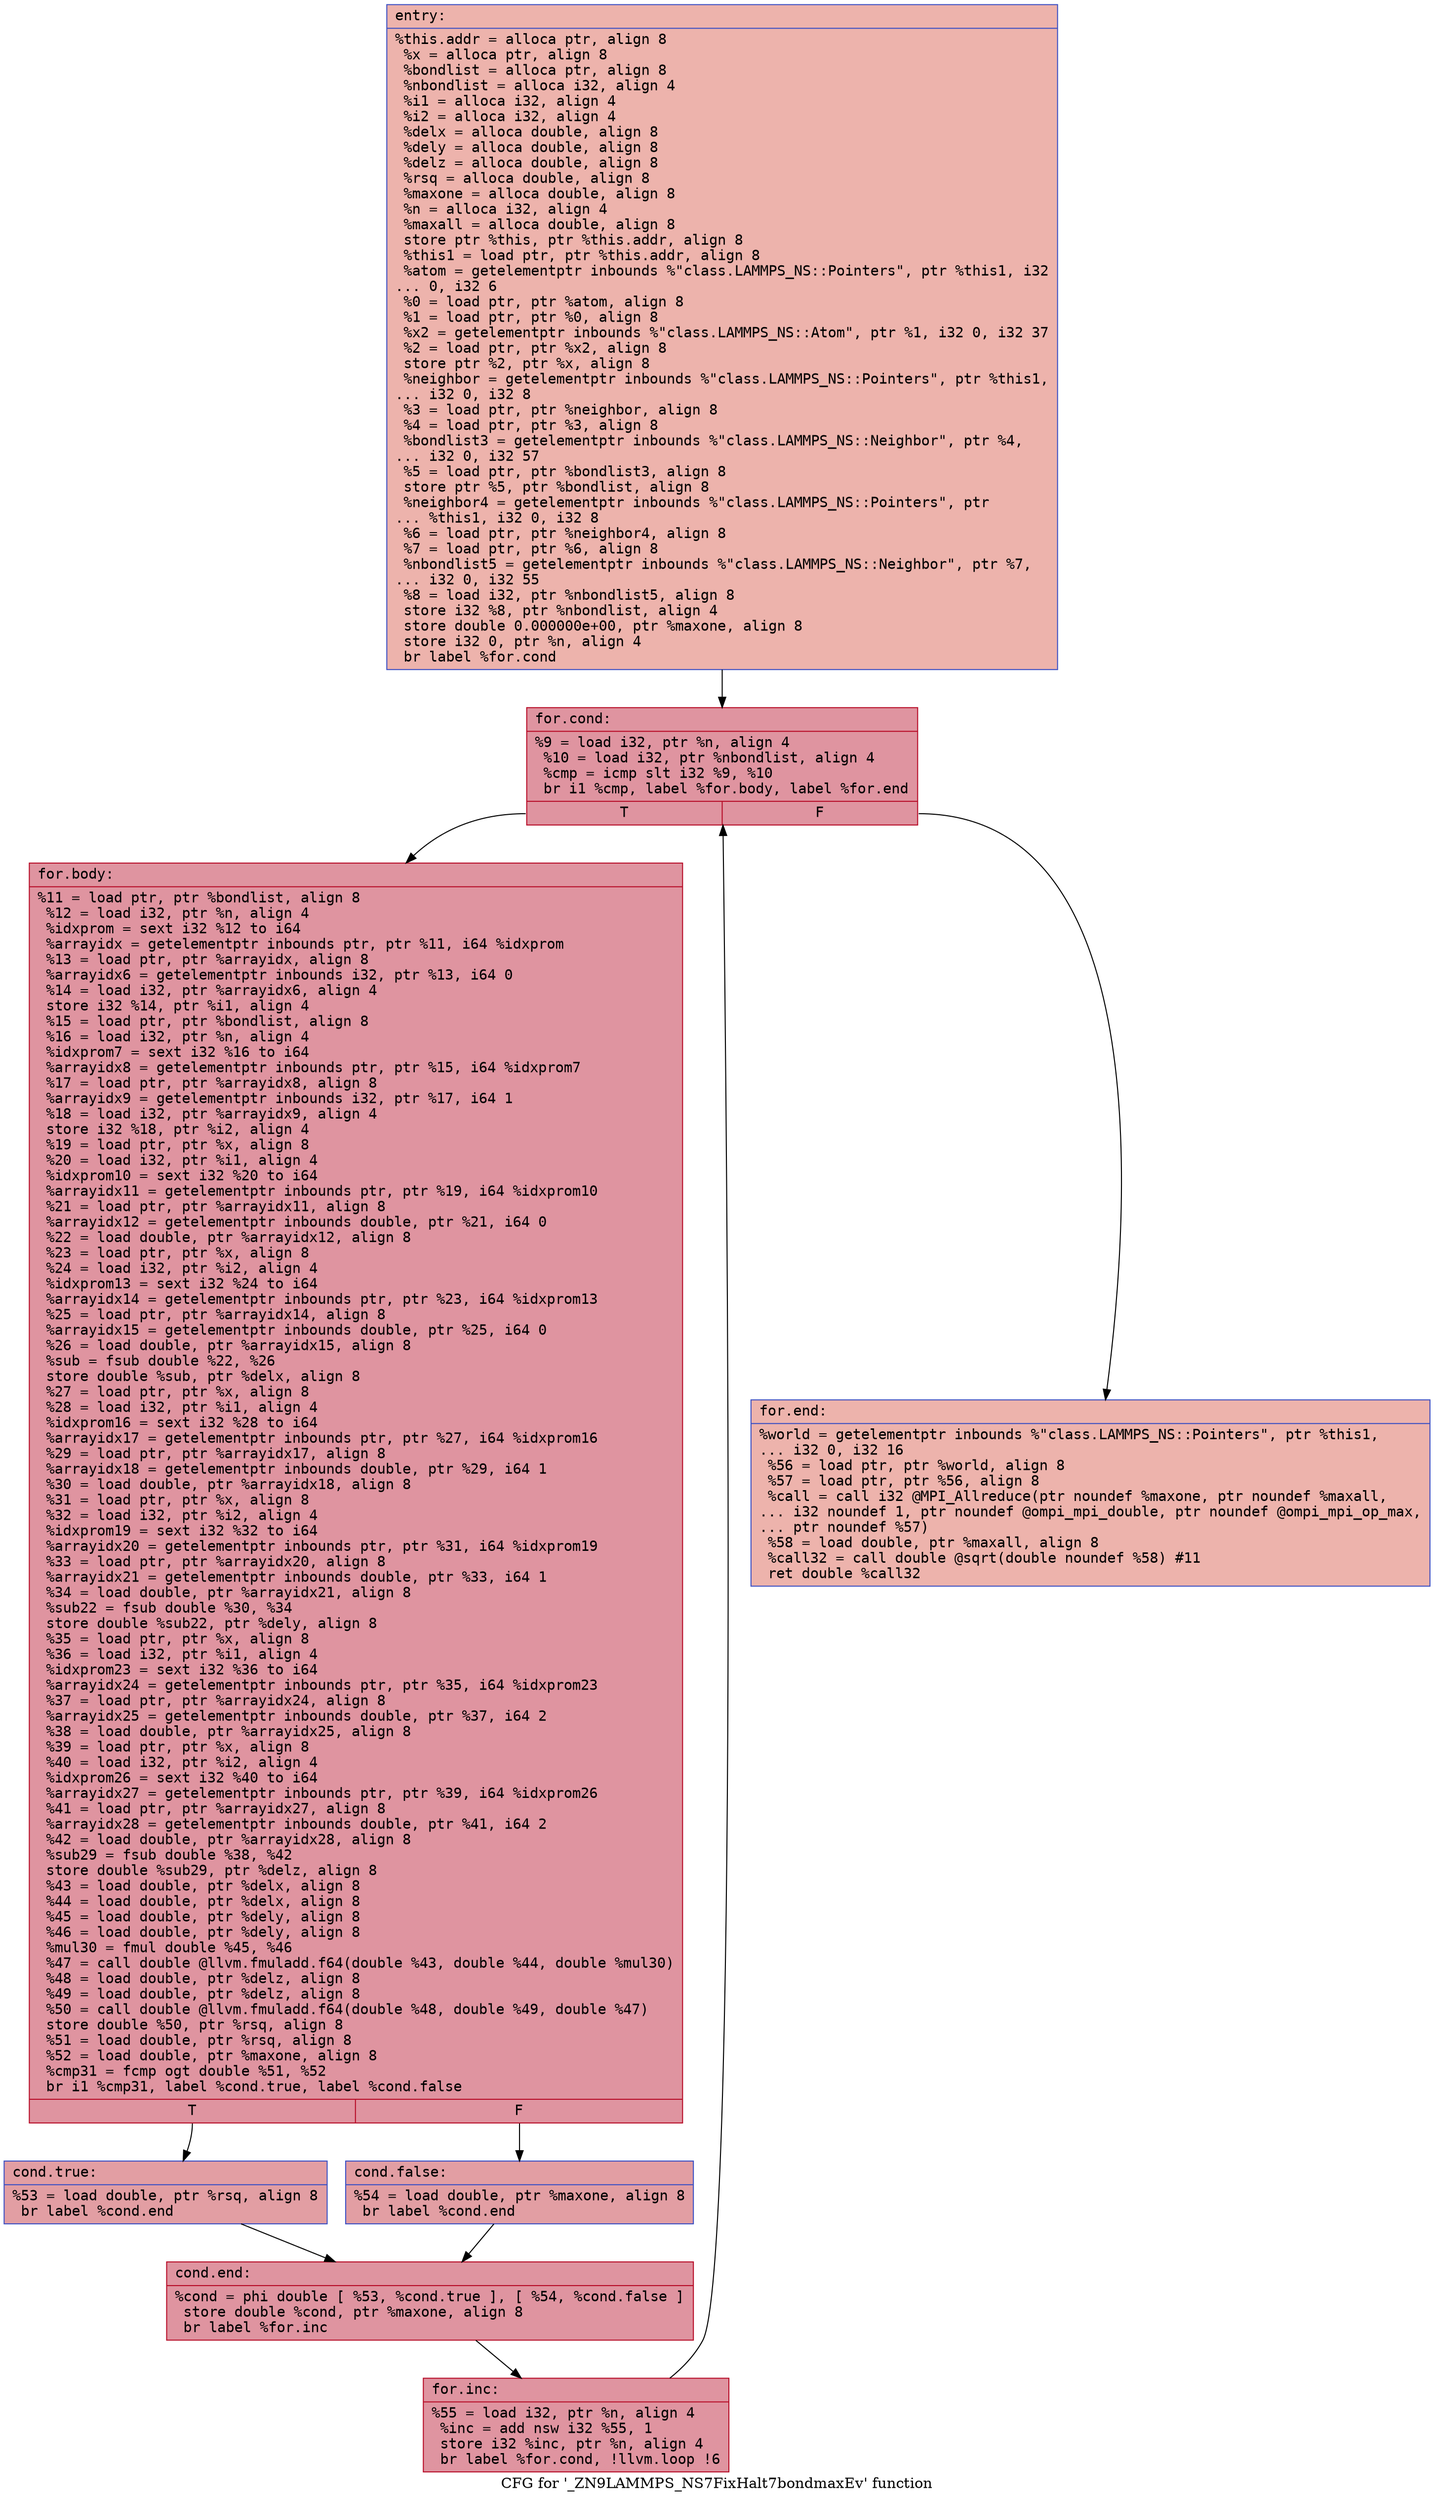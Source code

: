 digraph "CFG for '_ZN9LAMMPS_NS7FixHalt7bondmaxEv' function" {
	label="CFG for '_ZN9LAMMPS_NS7FixHalt7bondmaxEv' function";

	Node0x5603f57fdf00 [shape=record,color="#3d50c3ff", style=filled, fillcolor="#d6524470" fontname="Courier",label="{entry:\l|  %this.addr = alloca ptr, align 8\l  %x = alloca ptr, align 8\l  %bondlist = alloca ptr, align 8\l  %nbondlist = alloca i32, align 4\l  %i1 = alloca i32, align 4\l  %i2 = alloca i32, align 4\l  %delx = alloca double, align 8\l  %dely = alloca double, align 8\l  %delz = alloca double, align 8\l  %rsq = alloca double, align 8\l  %maxone = alloca double, align 8\l  %n = alloca i32, align 4\l  %maxall = alloca double, align 8\l  store ptr %this, ptr %this.addr, align 8\l  %this1 = load ptr, ptr %this.addr, align 8\l  %atom = getelementptr inbounds %\"class.LAMMPS_NS::Pointers\", ptr %this1, i32\l... 0, i32 6\l  %0 = load ptr, ptr %atom, align 8\l  %1 = load ptr, ptr %0, align 8\l  %x2 = getelementptr inbounds %\"class.LAMMPS_NS::Atom\", ptr %1, i32 0, i32 37\l  %2 = load ptr, ptr %x2, align 8\l  store ptr %2, ptr %x, align 8\l  %neighbor = getelementptr inbounds %\"class.LAMMPS_NS::Pointers\", ptr %this1,\l... i32 0, i32 8\l  %3 = load ptr, ptr %neighbor, align 8\l  %4 = load ptr, ptr %3, align 8\l  %bondlist3 = getelementptr inbounds %\"class.LAMMPS_NS::Neighbor\", ptr %4,\l... i32 0, i32 57\l  %5 = load ptr, ptr %bondlist3, align 8\l  store ptr %5, ptr %bondlist, align 8\l  %neighbor4 = getelementptr inbounds %\"class.LAMMPS_NS::Pointers\", ptr\l... %this1, i32 0, i32 8\l  %6 = load ptr, ptr %neighbor4, align 8\l  %7 = load ptr, ptr %6, align 8\l  %nbondlist5 = getelementptr inbounds %\"class.LAMMPS_NS::Neighbor\", ptr %7,\l... i32 0, i32 55\l  %8 = load i32, ptr %nbondlist5, align 8\l  store i32 %8, ptr %nbondlist, align 4\l  store double 0.000000e+00, ptr %maxone, align 8\l  store i32 0, ptr %n, align 4\l  br label %for.cond\l}"];
	Node0x5603f57fdf00 -> Node0x5603f578ed20[tooltip="entry -> for.cond\nProbability 100.00%" ];
	Node0x5603f578ed20 [shape=record,color="#b70d28ff", style=filled, fillcolor="#b70d2870" fontname="Courier",label="{for.cond:\l|  %9 = load i32, ptr %n, align 4\l  %10 = load i32, ptr %nbondlist, align 4\l  %cmp = icmp slt i32 %9, %10\l  br i1 %cmp, label %for.body, label %for.end\l|{<s0>T|<s1>F}}"];
	Node0x5603f578ed20:s0 -> Node0x5603f5800420[tooltip="for.cond -> for.body\nProbability 96.88%" ];
	Node0x5603f578ed20:s1 -> Node0x5603f57fe590[tooltip="for.cond -> for.end\nProbability 3.12%" ];
	Node0x5603f5800420 [shape=record,color="#b70d28ff", style=filled, fillcolor="#b70d2870" fontname="Courier",label="{for.body:\l|  %11 = load ptr, ptr %bondlist, align 8\l  %12 = load i32, ptr %n, align 4\l  %idxprom = sext i32 %12 to i64\l  %arrayidx = getelementptr inbounds ptr, ptr %11, i64 %idxprom\l  %13 = load ptr, ptr %arrayidx, align 8\l  %arrayidx6 = getelementptr inbounds i32, ptr %13, i64 0\l  %14 = load i32, ptr %arrayidx6, align 4\l  store i32 %14, ptr %i1, align 4\l  %15 = load ptr, ptr %bondlist, align 8\l  %16 = load i32, ptr %n, align 4\l  %idxprom7 = sext i32 %16 to i64\l  %arrayidx8 = getelementptr inbounds ptr, ptr %15, i64 %idxprom7\l  %17 = load ptr, ptr %arrayidx8, align 8\l  %arrayidx9 = getelementptr inbounds i32, ptr %17, i64 1\l  %18 = load i32, ptr %arrayidx9, align 4\l  store i32 %18, ptr %i2, align 4\l  %19 = load ptr, ptr %x, align 8\l  %20 = load i32, ptr %i1, align 4\l  %idxprom10 = sext i32 %20 to i64\l  %arrayidx11 = getelementptr inbounds ptr, ptr %19, i64 %idxprom10\l  %21 = load ptr, ptr %arrayidx11, align 8\l  %arrayidx12 = getelementptr inbounds double, ptr %21, i64 0\l  %22 = load double, ptr %arrayidx12, align 8\l  %23 = load ptr, ptr %x, align 8\l  %24 = load i32, ptr %i2, align 4\l  %idxprom13 = sext i32 %24 to i64\l  %arrayidx14 = getelementptr inbounds ptr, ptr %23, i64 %idxprom13\l  %25 = load ptr, ptr %arrayidx14, align 8\l  %arrayidx15 = getelementptr inbounds double, ptr %25, i64 0\l  %26 = load double, ptr %arrayidx15, align 8\l  %sub = fsub double %22, %26\l  store double %sub, ptr %delx, align 8\l  %27 = load ptr, ptr %x, align 8\l  %28 = load i32, ptr %i1, align 4\l  %idxprom16 = sext i32 %28 to i64\l  %arrayidx17 = getelementptr inbounds ptr, ptr %27, i64 %idxprom16\l  %29 = load ptr, ptr %arrayidx17, align 8\l  %arrayidx18 = getelementptr inbounds double, ptr %29, i64 1\l  %30 = load double, ptr %arrayidx18, align 8\l  %31 = load ptr, ptr %x, align 8\l  %32 = load i32, ptr %i2, align 4\l  %idxprom19 = sext i32 %32 to i64\l  %arrayidx20 = getelementptr inbounds ptr, ptr %31, i64 %idxprom19\l  %33 = load ptr, ptr %arrayidx20, align 8\l  %arrayidx21 = getelementptr inbounds double, ptr %33, i64 1\l  %34 = load double, ptr %arrayidx21, align 8\l  %sub22 = fsub double %30, %34\l  store double %sub22, ptr %dely, align 8\l  %35 = load ptr, ptr %x, align 8\l  %36 = load i32, ptr %i1, align 4\l  %idxprom23 = sext i32 %36 to i64\l  %arrayidx24 = getelementptr inbounds ptr, ptr %35, i64 %idxprom23\l  %37 = load ptr, ptr %arrayidx24, align 8\l  %arrayidx25 = getelementptr inbounds double, ptr %37, i64 2\l  %38 = load double, ptr %arrayidx25, align 8\l  %39 = load ptr, ptr %x, align 8\l  %40 = load i32, ptr %i2, align 4\l  %idxprom26 = sext i32 %40 to i64\l  %arrayidx27 = getelementptr inbounds ptr, ptr %39, i64 %idxprom26\l  %41 = load ptr, ptr %arrayidx27, align 8\l  %arrayidx28 = getelementptr inbounds double, ptr %41, i64 2\l  %42 = load double, ptr %arrayidx28, align 8\l  %sub29 = fsub double %38, %42\l  store double %sub29, ptr %delz, align 8\l  %43 = load double, ptr %delx, align 8\l  %44 = load double, ptr %delx, align 8\l  %45 = load double, ptr %dely, align 8\l  %46 = load double, ptr %dely, align 8\l  %mul30 = fmul double %45, %46\l  %47 = call double @llvm.fmuladd.f64(double %43, double %44, double %mul30)\l  %48 = load double, ptr %delz, align 8\l  %49 = load double, ptr %delz, align 8\l  %50 = call double @llvm.fmuladd.f64(double %48, double %49, double %47)\l  store double %50, ptr %rsq, align 8\l  %51 = load double, ptr %rsq, align 8\l  %52 = load double, ptr %maxone, align 8\l  %cmp31 = fcmp ogt double %51, %52\l  br i1 %cmp31, label %cond.true, label %cond.false\l|{<s0>T|<s1>F}}"];
	Node0x5603f5800420:s0 -> Node0x5603f5804130[tooltip="for.body -> cond.true\nProbability 50.00%" ];
	Node0x5603f5800420:s1 -> Node0x5603f5804180[tooltip="for.body -> cond.false\nProbability 50.00%" ];
	Node0x5603f5804130 [shape=record,color="#3d50c3ff", style=filled, fillcolor="#be242e70" fontname="Courier",label="{cond.true:\l|  %53 = load double, ptr %rsq, align 8\l  br label %cond.end\l}"];
	Node0x5603f5804130 -> Node0x5603f5804300[tooltip="cond.true -> cond.end\nProbability 100.00%" ];
	Node0x5603f5804180 [shape=record,color="#3d50c3ff", style=filled, fillcolor="#be242e70" fontname="Courier",label="{cond.false:\l|  %54 = load double, ptr %maxone, align 8\l  br label %cond.end\l}"];
	Node0x5603f5804180 -> Node0x5603f5804300[tooltip="cond.false -> cond.end\nProbability 100.00%" ];
	Node0x5603f5804300 [shape=record,color="#b70d28ff", style=filled, fillcolor="#b70d2870" fontname="Courier",label="{cond.end:\l|  %cond = phi double [ %53, %cond.true ], [ %54, %cond.false ]\l  store double %cond, ptr %maxone, align 8\l  br label %for.inc\l}"];
	Node0x5603f5804300 -> Node0x5603f5804580[tooltip="cond.end -> for.inc\nProbability 100.00%" ];
	Node0x5603f5804580 [shape=record,color="#b70d28ff", style=filled, fillcolor="#b70d2870" fontname="Courier",label="{for.inc:\l|  %55 = load i32, ptr %n, align 4\l  %inc = add nsw i32 %55, 1\l  store i32 %inc, ptr %n, align 4\l  br label %for.cond, !llvm.loop !6\l}"];
	Node0x5603f5804580 -> Node0x5603f578ed20[tooltip="for.inc -> for.cond\nProbability 100.00%" ];
	Node0x5603f57fe590 [shape=record,color="#3d50c3ff", style=filled, fillcolor="#d6524470" fontname="Courier",label="{for.end:\l|  %world = getelementptr inbounds %\"class.LAMMPS_NS::Pointers\", ptr %this1,\l... i32 0, i32 16\l  %56 = load ptr, ptr %world, align 8\l  %57 = load ptr, ptr %56, align 8\l  %call = call i32 @MPI_Allreduce(ptr noundef %maxone, ptr noundef %maxall,\l... i32 noundef 1, ptr noundef @ompi_mpi_double, ptr noundef @ompi_mpi_op_max,\l... ptr noundef %57)\l  %58 = load double, ptr %maxall, align 8\l  %call32 = call double @sqrt(double noundef %58) #11\l  ret double %call32\l}"];
}
